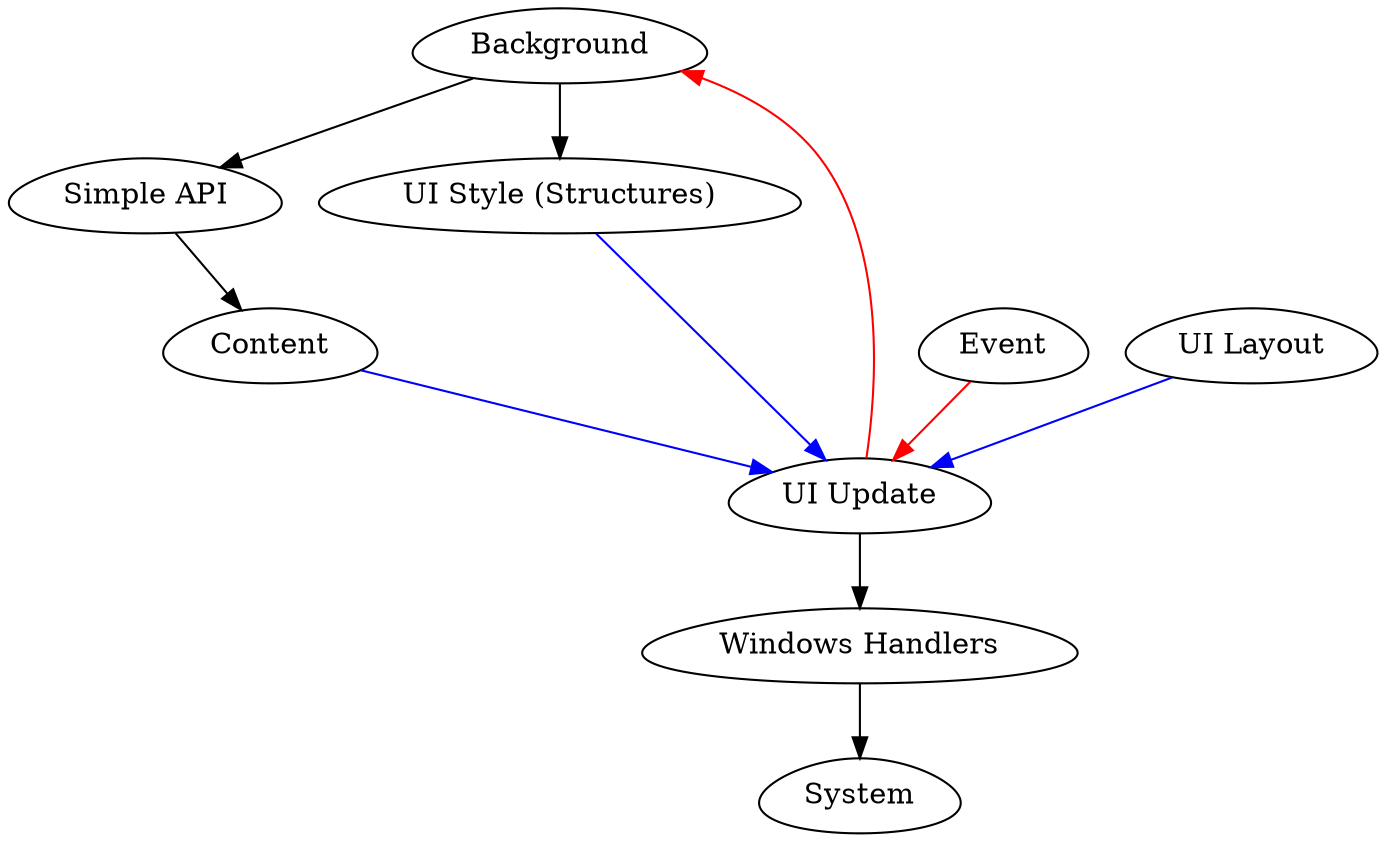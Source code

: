 digraph {
node [shape=egg];

"Background" -> "Simple API" -> "Content";
"Background" -> "UI Style (Structures)";
"Content" -> "UI Update" [color="blue"];
"UI Style (Structures)" -> "UI Update" [color="blue"];
"UI Update" -> "Windows Handlers";
"Event" -> "UI Update" [color="red"];
"UI Update" -> "Background" [color="red"];
"Windows Handlers" -> "System";
"UI Layout" -> "UI Update"  [color="blue"];
}
